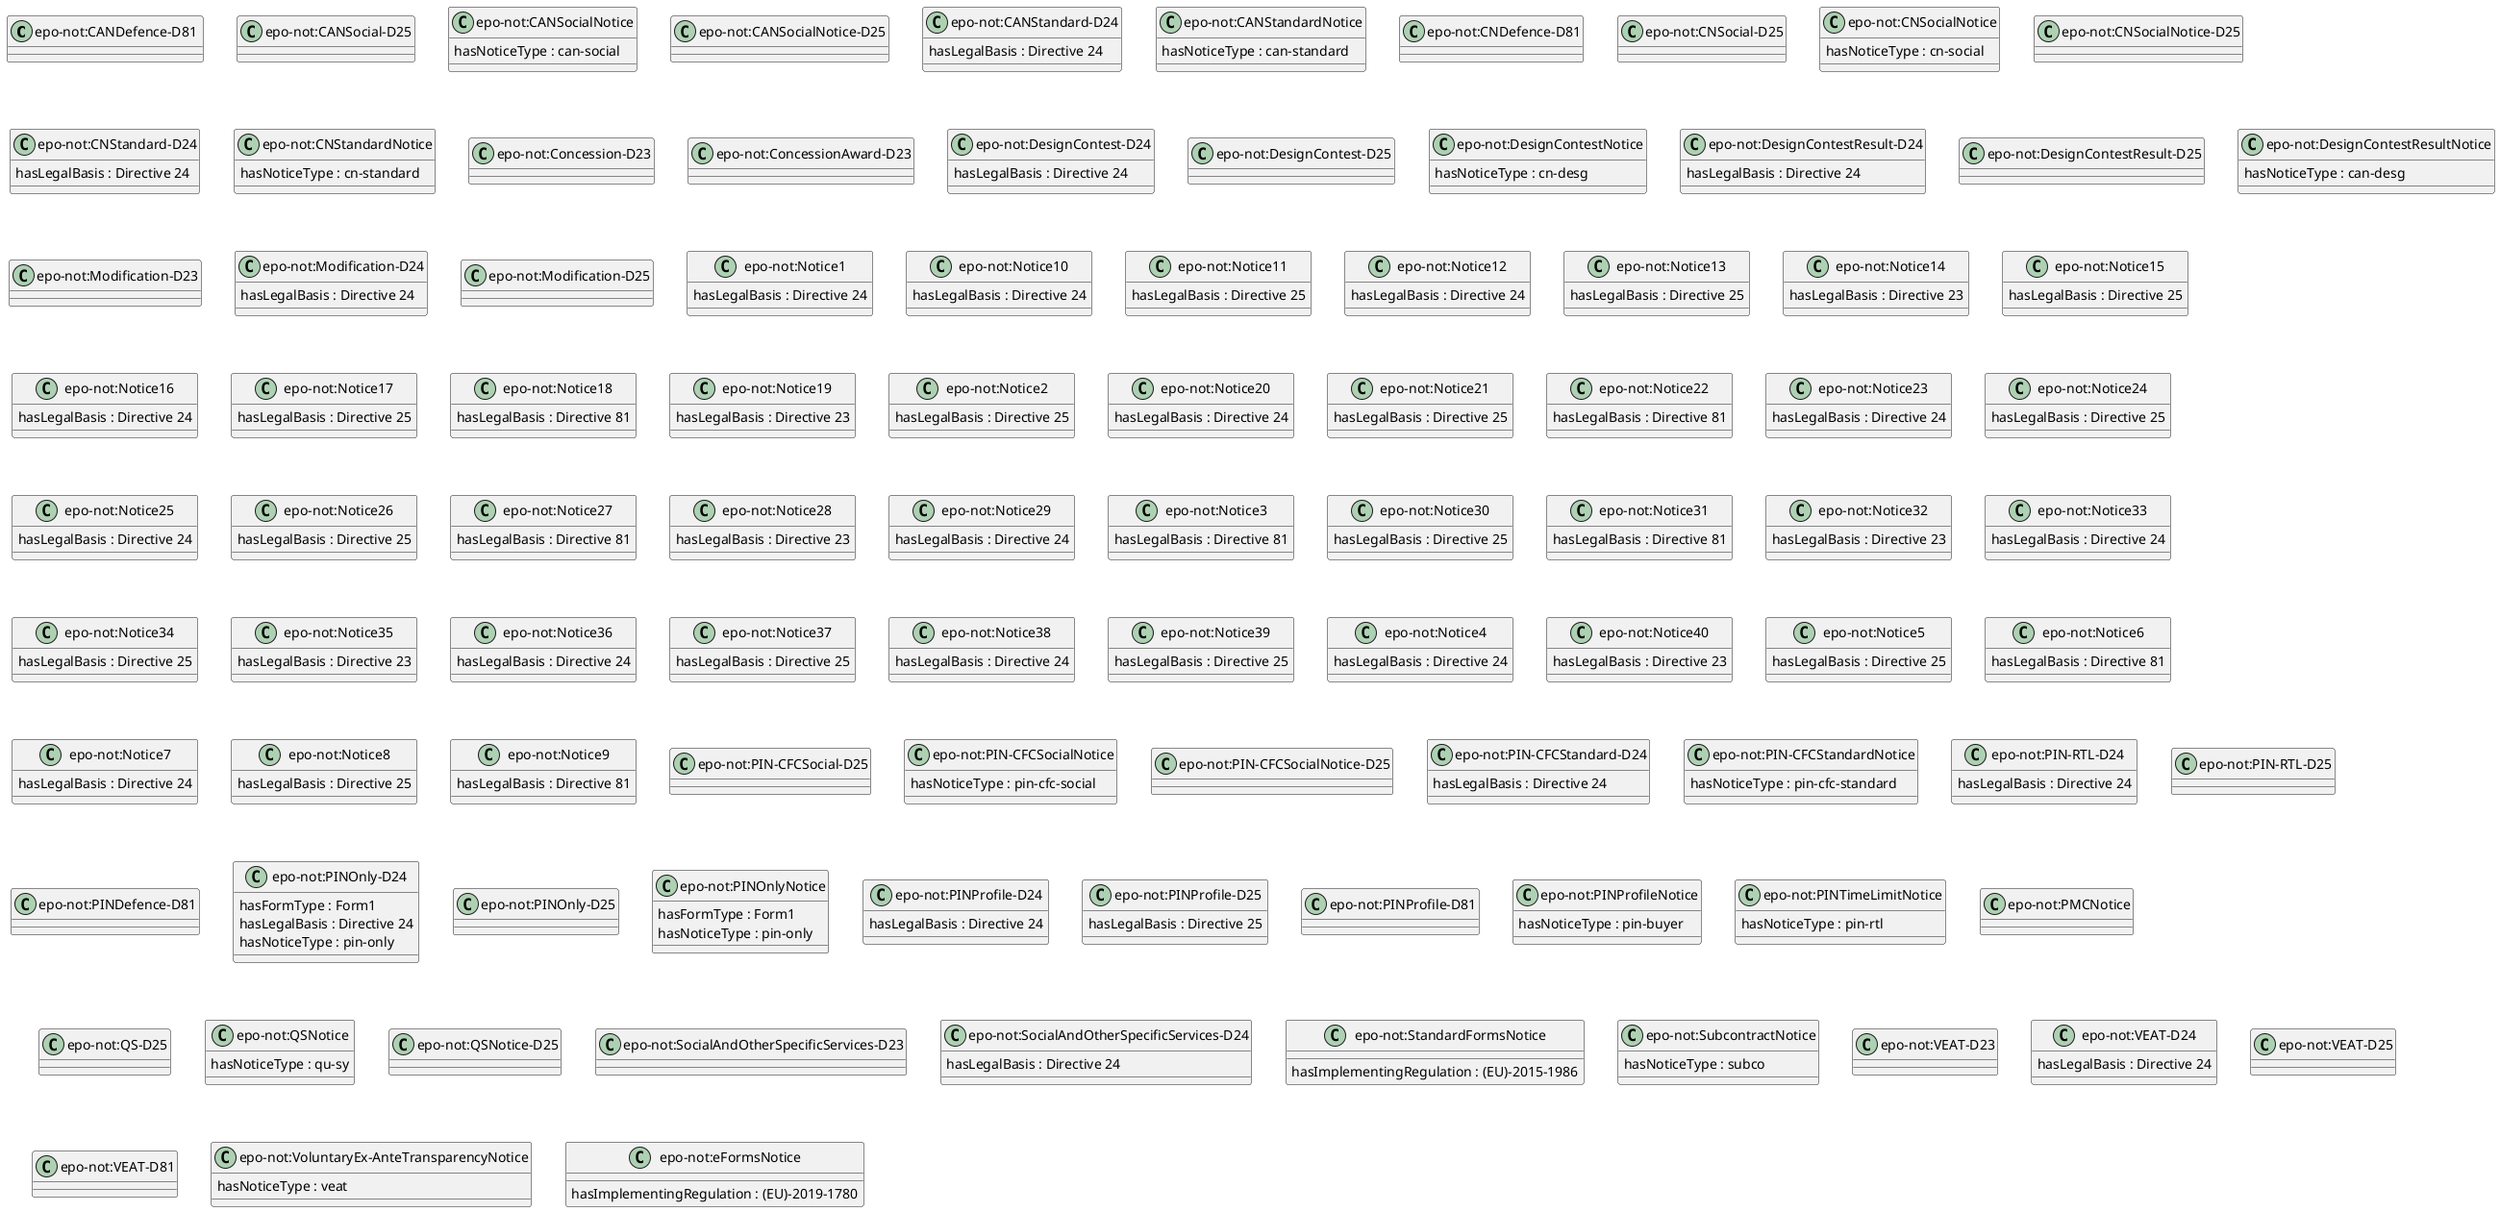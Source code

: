 
@startuml
class "epo-not:CANDefence-D81 " {

}

class "epo-not:CANSocial-D25" {

}

class "epo-not:CANSocialNotice" {
  hasNoticeType : can-social 
}

class "epo-not:CANSocialNotice-D25" {

}

class "epo-not:CANStandard-D24" {
  hasLegalBasis : Directive 24 
}

class "epo-not:CANStandardNotice" {
  hasNoticeType : can-standard 
}

class "epo-not:CNDefence-D81" {

}

class "epo-not:CNSocial-D25" {

}

class "epo-not:CNSocialNotice" {
  hasNoticeType : cn-social 
}

class "epo-not:CNSocialNotice-D25" {

}

class "epo-not:CNStandard-D24" {
  hasLegalBasis : Directive 24 
}

class "epo-not:CNStandardNotice" {
  hasNoticeType : cn-standard 
}

class "epo-not:Concession-D23" {

}

class "epo-not:ConcessionAward-D23" {

}

class "epo-not:DesignContest-D24" {
  hasLegalBasis : Directive 24 
}

class "epo-not:DesignContest-D25" {

}

class "epo-not:DesignContestNotice" {
  hasNoticeType : cn-desg 
}

class "epo-not:DesignContestResult-D24" {
  hasLegalBasis : Directive 24 
}

class "epo-not:DesignContestResult-D25" {

}

class "epo-not:DesignContestResultNotice" {
  hasNoticeType : can-desg 
}

class "epo-not:Modification-D23" {

}

class "epo-not:Modification-D24" {
  hasLegalBasis : Directive 24 
}

class "epo-not:Modification-D25" {

}

class "epo-not:Notice1" {
  hasLegalBasis : Directive 24 
}

class "epo-not:Notice10" {
  hasLegalBasis : Directive 24 
}

class "epo-not:Notice11" {
  hasLegalBasis : Directive 25 
}

class "epo-not:Notice12" {
  hasLegalBasis : Directive 24 
}

class "epo-not:Notice13" {
  hasLegalBasis : Directive 25 
}

class "epo-not:Notice14" {
  hasLegalBasis : Directive 23 
}

class "epo-not:Notice15" {
  hasLegalBasis : Directive 25 
}

class "epo-not:Notice16" {
  hasLegalBasis : Directive 24 
}

class "epo-not:Notice17" {
  hasLegalBasis : Directive 25 
}

class "epo-not:Notice18" {
  hasLegalBasis : Directive 81 
}

class "epo-not:Notice19" {
  hasLegalBasis : Directive 23 
}

class "epo-not:Notice2" {
  hasLegalBasis : Directive 25 
}

class "epo-not:Notice20" {
  hasLegalBasis : Directive 24 
}

class "epo-not:Notice21" {
  hasLegalBasis : Directive 25 
}

class "epo-not:Notice22" {
  hasLegalBasis : Directive 81 
}

class "epo-not:Notice23" {
  hasLegalBasis : Directive 24 
}

class "epo-not:Notice24" {
  hasLegalBasis : Directive 25 
}

class "epo-not:Notice25" {
  hasLegalBasis : Directive 24 
}

class "epo-not:Notice26" {
  hasLegalBasis : Directive 25 
}

class "epo-not:Notice27" {
  hasLegalBasis : Directive 81 
}

class "epo-not:Notice28" {
  hasLegalBasis : Directive 23 
}

class "epo-not:Notice29" {
  hasLegalBasis : Directive 24 
}

class "epo-not:Notice3" {
  hasLegalBasis : Directive 81 
}

class "epo-not:Notice30" {
  hasLegalBasis : Directive 25 
}

class "epo-not:Notice31" {
  hasLegalBasis : Directive 81 
}

class "epo-not:Notice32" {
  hasLegalBasis : Directive 23 
}

class "epo-not:Notice33" {
  hasLegalBasis : Directive 24 
}

class "epo-not:Notice34" {
  hasLegalBasis : Directive 25 
}

class "epo-not:Notice35" {
  hasLegalBasis : Directive 23 
}

class "epo-not:Notice36" {
  hasLegalBasis : Directive 24 
}

class "epo-not:Notice37" {
  hasLegalBasis : Directive 25 
}

class "epo-not:Notice38" {
  hasLegalBasis : Directive 24 
}

class "epo-not:Notice39" {
  hasLegalBasis : Directive 25 
}

class "epo-not:Notice4" {
  hasLegalBasis : Directive 24 
}

class "epo-not:Notice40" {
  hasLegalBasis : Directive 23 
}

class "epo-not:Notice5" {
  hasLegalBasis : Directive 25 
}

class "epo-not:Notice6" {
  hasLegalBasis : Directive 81 
}

class "epo-not:Notice7" {
  hasLegalBasis : Directive 24 
}

class "epo-not:Notice8" {
  hasLegalBasis : Directive 25 
}

class "epo-not:Notice9" {
  hasLegalBasis : Directive 81 
}

class "epo-not:PIN-CFCSocial-D25" {

}

class "epo-not:PIN-CFCSocialNotice" {
  hasNoticeType : pin-cfc-social 
}

class "epo-not:PIN-CFCSocialNotice-D25" {

}

class "epo-not:PIN-CFCStandard-D24" {
  hasLegalBasis : Directive 24 
}

class "epo-not:PIN-CFCStandardNotice" {
  hasNoticeType : pin-cfc-standard 
}

class "epo-not:PIN-RTL-D24" {
  hasLegalBasis : Directive 24 
}

class "epo-not:PIN-RTL-D25" {

}

class "epo-not:PINDefence-D81" {

}

class "epo-not:PINOnly-D24" {
  hasFormType : Form1 
  hasLegalBasis : Directive 24 
  hasNoticeType : pin-only 
}

class "epo-not:PINOnly-D25" {

}

class "epo-not:PINOnlyNotice" {
  hasFormType : Form1 
  hasNoticeType : pin-only 
}

class "epo-not:PINProfile-D24" {
  hasLegalBasis : Directive 24 
}

class "epo-not:PINProfile-D25" {
  hasLegalBasis : Directive 25 
}

class "epo-not:PINProfile-D81" {

}

class "epo-not:PINProfileNotice" {
  hasNoticeType : pin-buyer 
}

class "epo-not:PINTimeLimitNotice" {
  hasNoticeType : pin-rtl 
}

class "epo-not:PMCNotice" {

}

class "epo-not:QS-D25" {

}

class "epo-not:QSNotice" {
  hasNoticeType : qu-sy 
}

class "epo-not:QSNotice-D25" {

}

class "epo-not:SocialAndOtherSpecificServices-D23" {

}

class "epo-not:SocialAndOtherSpecificServices-D24" {
  hasLegalBasis : Directive 24 
}

class "epo-not:StandardFormsNotice" {
  hasImplementingRegulation : (EU)-2015-1986 
}

class "epo-not:SubcontractNotice" {
  hasNoticeType : subco 
}

class "epo-not:VEAT-D23" {

}

class "epo-not:VEAT-D24" {
  hasLegalBasis : Directive 24 
}

class "epo-not:VEAT-D25" {

}

class "epo-not:VEAT-D81" {

}

class "epo-not:VoluntaryEx-AnteTransparencyNotice" {
  hasNoticeType : veat 
}

class "epo-not:eFormsNotice" {
  hasImplementingRegulation : (EU)-2019-1780 
}

@enduml
